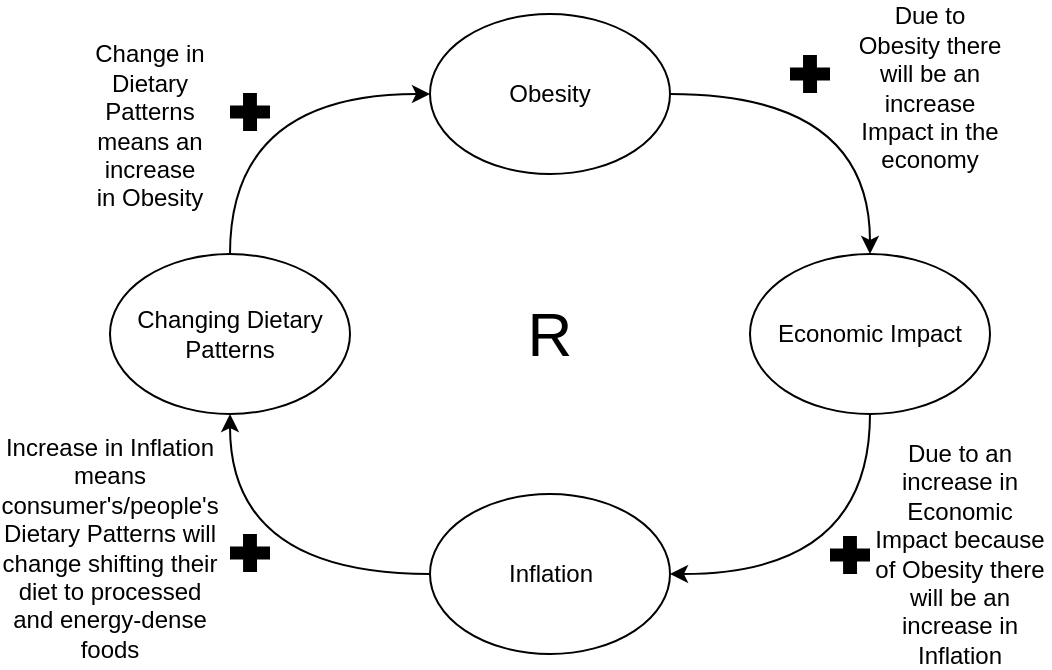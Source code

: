 <mxfile version="22.1.21" type="github">
  <diagram name="Page-1" id="XnVgnKiW5ejHczHaCuK-">
    <mxGraphModel dx="733" dy="362" grid="1" gridSize="10" guides="1" tooltips="1" connect="1" arrows="1" fold="1" page="1" pageScale="1" pageWidth="850" pageHeight="1100" math="0" shadow="0">
      <root>
        <mxCell id="0" />
        <mxCell id="1" parent="0" />
        <mxCell id="m-DePixAXjZ7ysnLrRMA-1" style="edgeStyle=orthogonalEdgeStyle;rounded=0;orthogonalLoop=1;jettySize=auto;html=1;exitX=1;exitY=0.5;exitDx=0;exitDy=0;curved=1;" edge="1" parent="1" source="m-DePixAXjZ7ysnLrRMA-2" target="m-DePixAXjZ7ysnLrRMA-8">
          <mxGeometry relative="1" as="geometry" />
        </mxCell>
        <mxCell id="m-DePixAXjZ7ysnLrRMA-2" value="" style="ellipse;whiteSpace=wrap;html=1;" vertex="1" parent="1">
          <mxGeometry x="360" y="80" width="120" height="80" as="geometry" />
        </mxCell>
        <mxCell id="m-DePixAXjZ7ysnLrRMA-3" style="edgeStyle=orthogonalEdgeStyle;rounded=0;orthogonalLoop=1;jettySize=auto;html=1;exitX=0.5;exitY=0;exitDx=0;exitDy=0;entryX=0;entryY=0.5;entryDx=0;entryDy=0;curved=1;" edge="1" parent="1" source="m-DePixAXjZ7ysnLrRMA-4" target="m-DePixAXjZ7ysnLrRMA-2">
          <mxGeometry relative="1" as="geometry" />
        </mxCell>
        <mxCell id="m-DePixAXjZ7ysnLrRMA-4" value="Changing Dietary Patterns" style="ellipse;whiteSpace=wrap;html=1;" vertex="1" parent="1">
          <mxGeometry x="200" y="200" width="120" height="80" as="geometry" />
        </mxCell>
        <mxCell id="m-DePixAXjZ7ysnLrRMA-5" style="edgeStyle=orthogonalEdgeStyle;rounded=0;orthogonalLoop=1;jettySize=auto;html=1;exitX=0;exitY=0.5;exitDx=0;exitDy=0;entryX=0.5;entryY=1;entryDx=0;entryDy=0;curved=1;" edge="1" parent="1" source="m-DePixAXjZ7ysnLrRMA-6" target="m-DePixAXjZ7ysnLrRMA-4">
          <mxGeometry relative="1" as="geometry" />
        </mxCell>
        <mxCell id="m-DePixAXjZ7ysnLrRMA-6" value="" style="ellipse;whiteSpace=wrap;html=1;" vertex="1" parent="1">
          <mxGeometry x="360" y="320" width="120" height="80" as="geometry" />
        </mxCell>
        <mxCell id="m-DePixAXjZ7ysnLrRMA-7" style="edgeStyle=orthogonalEdgeStyle;rounded=0;orthogonalLoop=1;jettySize=auto;html=1;exitX=0.5;exitY=1;exitDx=0;exitDy=0;entryX=1;entryY=0.5;entryDx=0;entryDy=0;curved=1;" edge="1" parent="1" source="m-DePixAXjZ7ysnLrRMA-8" target="m-DePixAXjZ7ysnLrRMA-6">
          <mxGeometry relative="1" as="geometry" />
        </mxCell>
        <mxCell id="m-DePixAXjZ7ysnLrRMA-8" value="Economic Impact" style="ellipse;whiteSpace=wrap;html=1;" vertex="1" parent="1">
          <mxGeometry x="520" y="200" width="120" height="80" as="geometry" />
        </mxCell>
        <mxCell id="m-DePixAXjZ7ysnLrRMA-9" value="Obesity" style="text;html=1;strokeColor=none;fillColor=none;align=center;verticalAlign=middle;whiteSpace=wrap;rounded=0;" vertex="1" parent="1">
          <mxGeometry x="370" y="105" width="100" height="30" as="geometry" />
        </mxCell>
        <mxCell id="m-DePixAXjZ7ysnLrRMA-10" value="R" style="text;html=1;strokeColor=none;fillColor=none;align=center;verticalAlign=middle;whiteSpace=wrap;rounded=0;fontSize=31;" vertex="1" parent="1">
          <mxGeometry x="390" y="225" width="60" height="30" as="geometry" />
        </mxCell>
        <mxCell id="m-DePixAXjZ7ysnLrRMA-11" value="" style="shape=mxgraph.signs.healthcare.first_aid;html=1;pointerEvents=1;fillColor=#000000;strokeColor=none;verticalLabelPosition=bottom;verticalAlign=top;align=center;" vertex="1" parent="1">
          <mxGeometry x="260" y="340" width="20" height="19" as="geometry" />
        </mxCell>
        <mxCell id="m-DePixAXjZ7ysnLrRMA-12" value="Inflation" style="text;html=1;strokeColor=none;fillColor=none;align=center;verticalAlign=middle;whiteSpace=wrap;rounded=0;" vertex="1" parent="1">
          <mxGeometry x="372.5" y="345" width="95" height="30" as="geometry" />
        </mxCell>
        <mxCell id="m-DePixAXjZ7ysnLrRMA-13" value="Due to Obesity there will be an increase Impact in the economy" style="text;html=1;strokeColor=none;fillColor=none;align=center;verticalAlign=middle;whiteSpace=wrap;rounded=0;" vertex="1" parent="1">
          <mxGeometry x="570" y="101.5" width="80" height="30" as="geometry" />
        </mxCell>
        <mxCell id="m-DePixAXjZ7ysnLrRMA-14" value="Due to an increase in Economic Impact because of Obesity there will be an increase in Inflation" style="text;html=1;strokeColor=none;fillColor=none;align=center;verticalAlign=middle;whiteSpace=wrap;rounded=0;" vertex="1" parent="1">
          <mxGeometry x="580" y="334.5" width="90" height="30" as="geometry" />
        </mxCell>
        <mxCell id="m-DePixAXjZ7ysnLrRMA-15" value="Increase in Inflation means consumer&#39;s/people&#39;s Dietary Patterns will change shifting their diet to processed and energy-dense foods" style="text;html=1;strokeColor=none;fillColor=none;align=center;verticalAlign=middle;whiteSpace=wrap;rounded=0;" vertex="1" parent="1">
          <mxGeometry x="160" y="319.5" width="80" height="55.5" as="geometry" />
        </mxCell>
        <mxCell id="m-DePixAXjZ7ysnLrRMA-16" value="Change in Dietary Patterns means an increase in Obesity" style="text;html=1;strokeColor=none;fillColor=none;align=center;verticalAlign=middle;whiteSpace=wrap;rounded=0;" vertex="1" parent="1">
          <mxGeometry x="190" y="120.5" width="60" height="30" as="geometry" />
        </mxCell>
        <mxCell id="m-DePixAXjZ7ysnLrRMA-19" value="" style="shape=mxgraph.signs.healthcare.first_aid;html=1;pointerEvents=1;fillColor=#000000;strokeColor=none;verticalLabelPosition=bottom;verticalAlign=top;align=center;" vertex="1" parent="1">
          <mxGeometry x="260" y="119.5" width="20" height="19" as="geometry" />
        </mxCell>
        <mxCell id="m-DePixAXjZ7ysnLrRMA-20" value="" style="shape=mxgraph.signs.healthcare.first_aid;html=1;pointerEvents=1;fillColor=#000000;strokeColor=none;verticalLabelPosition=bottom;verticalAlign=top;align=center;" vertex="1" parent="1">
          <mxGeometry x="560" y="341" width="20" height="19" as="geometry" />
        </mxCell>
        <mxCell id="m-DePixAXjZ7ysnLrRMA-21" value="" style="shape=mxgraph.signs.healthcare.first_aid;html=1;pointerEvents=1;fillColor=#000000;strokeColor=none;verticalLabelPosition=bottom;verticalAlign=top;align=center;" vertex="1" parent="1">
          <mxGeometry x="540" y="100.5" width="20" height="19" as="geometry" />
        </mxCell>
      </root>
    </mxGraphModel>
  </diagram>
</mxfile>
